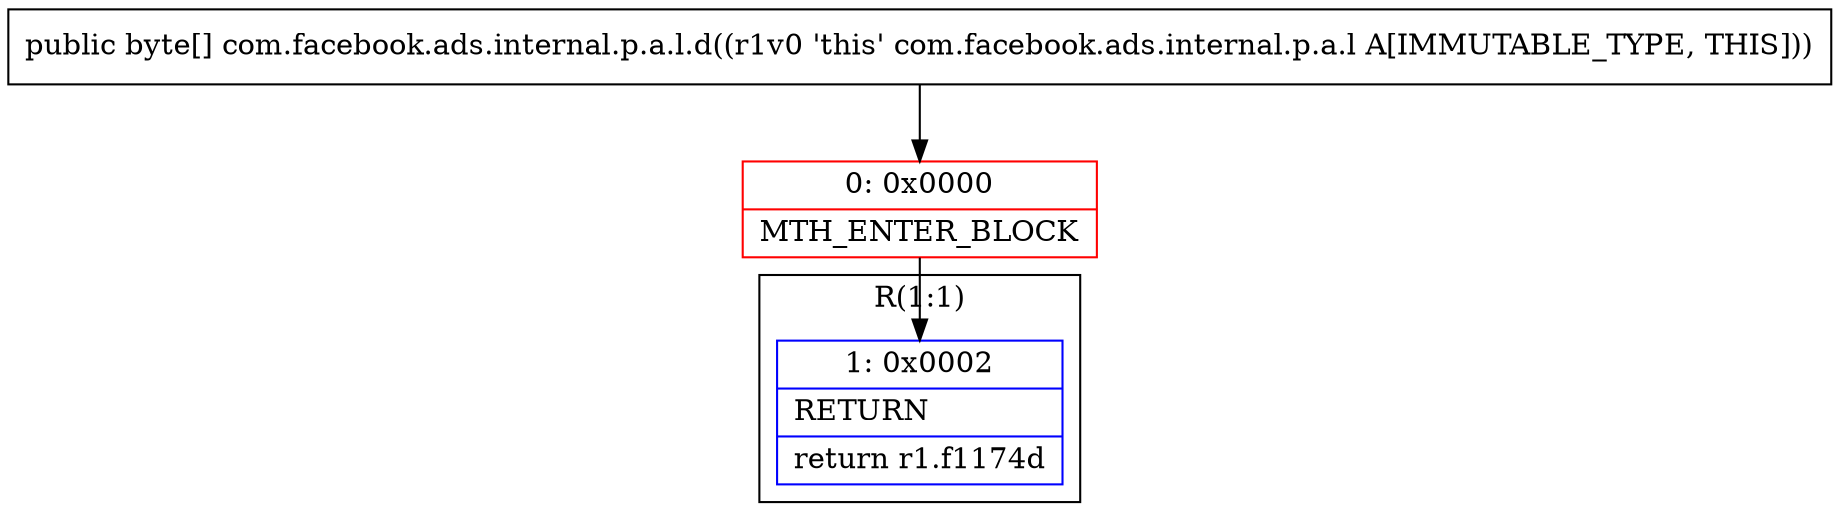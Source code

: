 digraph "CFG forcom.facebook.ads.internal.p.a.l.d()[B" {
subgraph cluster_Region_536181289 {
label = "R(1:1)";
node [shape=record,color=blue];
Node_1 [shape=record,label="{1\:\ 0x0002|RETURN\l|return r1.f1174d\l}"];
}
Node_0 [shape=record,color=red,label="{0\:\ 0x0000|MTH_ENTER_BLOCK\l}"];
MethodNode[shape=record,label="{public byte[] com.facebook.ads.internal.p.a.l.d((r1v0 'this' com.facebook.ads.internal.p.a.l A[IMMUTABLE_TYPE, THIS])) }"];
MethodNode -> Node_0;
Node_0 -> Node_1;
}

